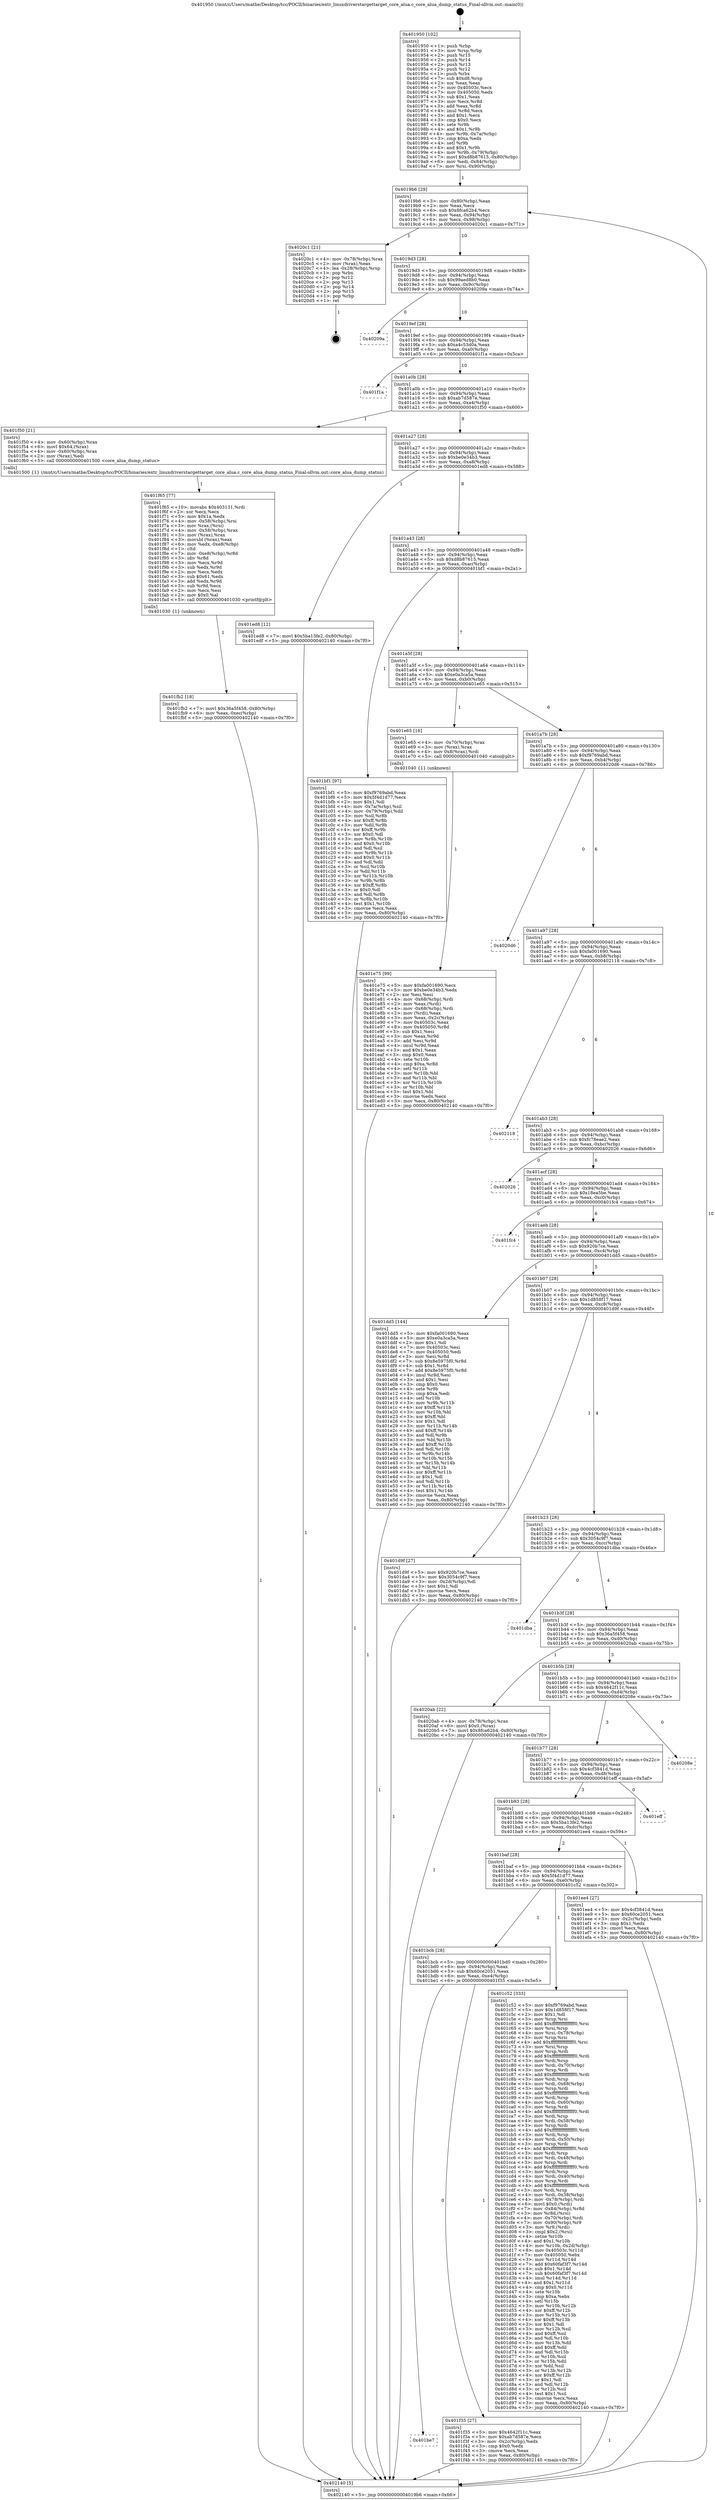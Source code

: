 digraph "0x401950" {
  label = "0x401950 (/mnt/c/Users/mathe/Desktop/tcc/POCII/binaries/extr_linuxdriverstargettarget_core_alua.c_core_alua_dump_status_Final-ollvm.out::main(0))"
  labelloc = "t"
  node[shape=record]

  Entry [label="",width=0.3,height=0.3,shape=circle,fillcolor=black,style=filled]
  "0x4019b6" [label="{
     0x4019b6 [29]\l
     | [instrs]\l
     &nbsp;&nbsp;0x4019b6 \<+3\>: mov -0x80(%rbp),%eax\l
     &nbsp;&nbsp;0x4019b9 \<+2\>: mov %eax,%ecx\l
     &nbsp;&nbsp;0x4019bb \<+6\>: sub $0x8fca62b4,%ecx\l
     &nbsp;&nbsp;0x4019c1 \<+6\>: mov %eax,-0x94(%rbp)\l
     &nbsp;&nbsp;0x4019c7 \<+6\>: mov %ecx,-0x98(%rbp)\l
     &nbsp;&nbsp;0x4019cd \<+6\>: je 00000000004020c1 \<main+0x771\>\l
  }"]
  "0x4020c1" [label="{
     0x4020c1 [21]\l
     | [instrs]\l
     &nbsp;&nbsp;0x4020c1 \<+4\>: mov -0x78(%rbp),%rax\l
     &nbsp;&nbsp;0x4020c5 \<+2\>: mov (%rax),%eax\l
     &nbsp;&nbsp;0x4020c7 \<+4\>: lea -0x28(%rbp),%rsp\l
     &nbsp;&nbsp;0x4020cb \<+1\>: pop %rbx\l
     &nbsp;&nbsp;0x4020cc \<+2\>: pop %r12\l
     &nbsp;&nbsp;0x4020ce \<+2\>: pop %r13\l
     &nbsp;&nbsp;0x4020d0 \<+2\>: pop %r14\l
     &nbsp;&nbsp;0x4020d2 \<+2\>: pop %r15\l
     &nbsp;&nbsp;0x4020d4 \<+1\>: pop %rbp\l
     &nbsp;&nbsp;0x4020d5 \<+1\>: ret\l
  }"]
  "0x4019d3" [label="{
     0x4019d3 [28]\l
     | [instrs]\l
     &nbsp;&nbsp;0x4019d3 \<+5\>: jmp 00000000004019d8 \<main+0x88\>\l
     &nbsp;&nbsp;0x4019d8 \<+6\>: mov -0x94(%rbp),%eax\l
     &nbsp;&nbsp;0x4019de \<+5\>: sub $0x99aed8b0,%eax\l
     &nbsp;&nbsp;0x4019e3 \<+6\>: mov %eax,-0x9c(%rbp)\l
     &nbsp;&nbsp;0x4019e9 \<+6\>: je 000000000040209a \<main+0x74a\>\l
  }"]
  Exit [label="",width=0.3,height=0.3,shape=circle,fillcolor=black,style=filled,peripheries=2]
  "0x40209a" [label="{
     0x40209a\l
  }", style=dashed]
  "0x4019ef" [label="{
     0x4019ef [28]\l
     | [instrs]\l
     &nbsp;&nbsp;0x4019ef \<+5\>: jmp 00000000004019f4 \<main+0xa4\>\l
     &nbsp;&nbsp;0x4019f4 \<+6\>: mov -0x94(%rbp),%eax\l
     &nbsp;&nbsp;0x4019fa \<+5\>: sub $0xa4c53d0a,%eax\l
     &nbsp;&nbsp;0x4019ff \<+6\>: mov %eax,-0xa0(%rbp)\l
     &nbsp;&nbsp;0x401a05 \<+6\>: je 0000000000401f1a \<main+0x5ca\>\l
  }"]
  "0x401fb2" [label="{
     0x401fb2 [18]\l
     | [instrs]\l
     &nbsp;&nbsp;0x401fb2 \<+7\>: movl $0x36a5f458,-0x80(%rbp)\l
     &nbsp;&nbsp;0x401fb9 \<+6\>: mov %eax,-0xec(%rbp)\l
     &nbsp;&nbsp;0x401fbf \<+5\>: jmp 0000000000402140 \<main+0x7f0\>\l
  }"]
  "0x401f1a" [label="{
     0x401f1a\l
  }", style=dashed]
  "0x401a0b" [label="{
     0x401a0b [28]\l
     | [instrs]\l
     &nbsp;&nbsp;0x401a0b \<+5\>: jmp 0000000000401a10 \<main+0xc0\>\l
     &nbsp;&nbsp;0x401a10 \<+6\>: mov -0x94(%rbp),%eax\l
     &nbsp;&nbsp;0x401a16 \<+5\>: sub $0xab7d587e,%eax\l
     &nbsp;&nbsp;0x401a1b \<+6\>: mov %eax,-0xa4(%rbp)\l
     &nbsp;&nbsp;0x401a21 \<+6\>: je 0000000000401f50 \<main+0x600\>\l
  }"]
  "0x401f65" [label="{
     0x401f65 [77]\l
     | [instrs]\l
     &nbsp;&nbsp;0x401f65 \<+10\>: movabs $0x403131,%rdi\l
     &nbsp;&nbsp;0x401f6f \<+2\>: xor %ecx,%ecx\l
     &nbsp;&nbsp;0x401f71 \<+5\>: mov $0x1a,%edx\l
     &nbsp;&nbsp;0x401f76 \<+4\>: mov -0x58(%rbp),%rsi\l
     &nbsp;&nbsp;0x401f7a \<+3\>: mov %rax,(%rsi)\l
     &nbsp;&nbsp;0x401f7d \<+4\>: mov -0x58(%rbp),%rax\l
     &nbsp;&nbsp;0x401f81 \<+3\>: mov (%rax),%rax\l
     &nbsp;&nbsp;0x401f84 \<+3\>: movsbl (%rax),%eax\l
     &nbsp;&nbsp;0x401f87 \<+6\>: mov %edx,-0xe8(%rbp)\l
     &nbsp;&nbsp;0x401f8d \<+1\>: cltd\l
     &nbsp;&nbsp;0x401f8e \<+7\>: mov -0xe8(%rbp),%r8d\l
     &nbsp;&nbsp;0x401f95 \<+3\>: idiv %r8d\l
     &nbsp;&nbsp;0x401f98 \<+3\>: mov %ecx,%r9d\l
     &nbsp;&nbsp;0x401f9b \<+3\>: sub %edx,%r9d\l
     &nbsp;&nbsp;0x401f9e \<+2\>: mov %ecx,%edx\l
     &nbsp;&nbsp;0x401fa0 \<+3\>: sub $0x61,%edx\l
     &nbsp;&nbsp;0x401fa3 \<+3\>: add %edx,%r9d\l
     &nbsp;&nbsp;0x401fa6 \<+3\>: sub %r9d,%ecx\l
     &nbsp;&nbsp;0x401fa9 \<+2\>: mov %ecx,%esi\l
     &nbsp;&nbsp;0x401fab \<+2\>: mov $0x0,%al\l
     &nbsp;&nbsp;0x401fad \<+5\>: call 0000000000401030 \<printf@plt\>\l
     | [calls]\l
     &nbsp;&nbsp;0x401030 \{1\} (unknown)\l
  }"]
  "0x401f50" [label="{
     0x401f50 [21]\l
     | [instrs]\l
     &nbsp;&nbsp;0x401f50 \<+4\>: mov -0x60(%rbp),%rax\l
     &nbsp;&nbsp;0x401f54 \<+6\>: movl $0x64,(%rax)\l
     &nbsp;&nbsp;0x401f5a \<+4\>: mov -0x60(%rbp),%rax\l
     &nbsp;&nbsp;0x401f5e \<+2\>: mov (%rax),%edi\l
     &nbsp;&nbsp;0x401f60 \<+5\>: call 0000000000401500 \<core_alua_dump_status\>\l
     | [calls]\l
     &nbsp;&nbsp;0x401500 \{1\} (/mnt/c/Users/mathe/Desktop/tcc/POCII/binaries/extr_linuxdriverstargettarget_core_alua.c_core_alua_dump_status_Final-ollvm.out::core_alua_dump_status)\l
  }"]
  "0x401a27" [label="{
     0x401a27 [28]\l
     | [instrs]\l
     &nbsp;&nbsp;0x401a27 \<+5\>: jmp 0000000000401a2c \<main+0xdc\>\l
     &nbsp;&nbsp;0x401a2c \<+6\>: mov -0x94(%rbp),%eax\l
     &nbsp;&nbsp;0x401a32 \<+5\>: sub $0xbe0e34b3,%eax\l
     &nbsp;&nbsp;0x401a37 \<+6\>: mov %eax,-0xa8(%rbp)\l
     &nbsp;&nbsp;0x401a3d \<+6\>: je 0000000000401ed8 \<main+0x588\>\l
  }"]
  "0x401be7" [label="{
     0x401be7\l
  }", style=dashed]
  "0x401ed8" [label="{
     0x401ed8 [12]\l
     | [instrs]\l
     &nbsp;&nbsp;0x401ed8 \<+7\>: movl $0x5ba13fe2,-0x80(%rbp)\l
     &nbsp;&nbsp;0x401edf \<+5\>: jmp 0000000000402140 \<main+0x7f0\>\l
  }"]
  "0x401a43" [label="{
     0x401a43 [28]\l
     | [instrs]\l
     &nbsp;&nbsp;0x401a43 \<+5\>: jmp 0000000000401a48 \<main+0xf8\>\l
     &nbsp;&nbsp;0x401a48 \<+6\>: mov -0x94(%rbp),%eax\l
     &nbsp;&nbsp;0x401a4e \<+5\>: sub $0xd8b87615,%eax\l
     &nbsp;&nbsp;0x401a53 \<+6\>: mov %eax,-0xac(%rbp)\l
     &nbsp;&nbsp;0x401a59 \<+6\>: je 0000000000401bf1 \<main+0x2a1\>\l
  }"]
  "0x401f35" [label="{
     0x401f35 [27]\l
     | [instrs]\l
     &nbsp;&nbsp;0x401f35 \<+5\>: mov $0x4642f11c,%eax\l
     &nbsp;&nbsp;0x401f3a \<+5\>: mov $0xab7d587e,%ecx\l
     &nbsp;&nbsp;0x401f3f \<+3\>: mov -0x2c(%rbp),%edx\l
     &nbsp;&nbsp;0x401f42 \<+3\>: cmp $0x0,%edx\l
     &nbsp;&nbsp;0x401f45 \<+3\>: cmove %ecx,%eax\l
     &nbsp;&nbsp;0x401f48 \<+3\>: mov %eax,-0x80(%rbp)\l
     &nbsp;&nbsp;0x401f4b \<+5\>: jmp 0000000000402140 \<main+0x7f0\>\l
  }"]
  "0x401bf1" [label="{
     0x401bf1 [97]\l
     | [instrs]\l
     &nbsp;&nbsp;0x401bf1 \<+5\>: mov $0xf9769abd,%eax\l
     &nbsp;&nbsp;0x401bf6 \<+5\>: mov $0x5f4d1d77,%ecx\l
     &nbsp;&nbsp;0x401bfb \<+2\>: mov $0x1,%dl\l
     &nbsp;&nbsp;0x401bfd \<+4\>: mov -0x7a(%rbp),%sil\l
     &nbsp;&nbsp;0x401c01 \<+4\>: mov -0x79(%rbp),%dil\l
     &nbsp;&nbsp;0x401c05 \<+3\>: mov %sil,%r8b\l
     &nbsp;&nbsp;0x401c08 \<+4\>: xor $0xff,%r8b\l
     &nbsp;&nbsp;0x401c0c \<+3\>: mov %dil,%r9b\l
     &nbsp;&nbsp;0x401c0f \<+4\>: xor $0xff,%r9b\l
     &nbsp;&nbsp;0x401c13 \<+3\>: xor $0x0,%dl\l
     &nbsp;&nbsp;0x401c16 \<+3\>: mov %r8b,%r10b\l
     &nbsp;&nbsp;0x401c19 \<+4\>: and $0x0,%r10b\l
     &nbsp;&nbsp;0x401c1d \<+3\>: and %dl,%sil\l
     &nbsp;&nbsp;0x401c20 \<+3\>: mov %r9b,%r11b\l
     &nbsp;&nbsp;0x401c23 \<+4\>: and $0x0,%r11b\l
     &nbsp;&nbsp;0x401c27 \<+3\>: and %dl,%dil\l
     &nbsp;&nbsp;0x401c2a \<+3\>: or %sil,%r10b\l
     &nbsp;&nbsp;0x401c2d \<+3\>: or %dil,%r11b\l
     &nbsp;&nbsp;0x401c30 \<+3\>: xor %r11b,%r10b\l
     &nbsp;&nbsp;0x401c33 \<+3\>: or %r9b,%r8b\l
     &nbsp;&nbsp;0x401c36 \<+4\>: xor $0xff,%r8b\l
     &nbsp;&nbsp;0x401c3a \<+3\>: or $0x0,%dl\l
     &nbsp;&nbsp;0x401c3d \<+3\>: and %dl,%r8b\l
     &nbsp;&nbsp;0x401c40 \<+3\>: or %r8b,%r10b\l
     &nbsp;&nbsp;0x401c43 \<+4\>: test $0x1,%r10b\l
     &nbsp;&nbsp;0x401c47 \<+3\>: cmovne %ecx,%eax\l
     &nbsp;&nbsp;0x401c4a \<+3\>: mov %eax,-0x80(%rbp)\l
     &nbsp;&nbsp;0x401c4d \<+5\>: jmp 0000000000402140 \<main+0x7f0\>\l
  }"]
  "0x401a5f" [label="{
     0x401a5f [28]\l
     | [instrs]\l
     &nbsp;&nbsp;0x401a5f \<+5\>: jmp 0000000000401a64 \<main+0x114\>\l
     &nbsp;&nbsp;0x401a64 \<+6\>: mov -0x94(%rbp),%eax\l
     &nbsp;&nbsp;0x401a6a \<+5\>: sub $0xe0a3ca5a,%eax\l
     &nbsp;&nbsp;0x401a6f \<+6\>: mov %eax,-0xb0(%rbp)\l
     &nbsp;&nbsp;0x401a75 \<+6\>: je 0000000000401e65 \<main+0x515\>\l
  }"]
  "0x402140" [label="{
     0x402140 [5]\l
     | [instrs]\l
     &nbsp;&nbsp;0x402140 \<+5\>: jmp 00000000004019b6 \<main+0x66\>\l
  }"]
  "0x401950" [label="{
     0x401950 [102]\l
     | [instrs]\l
     &nbsp;&nbsp;0x401950 \<+1\>: push %rbp\l
     &nbsp;&nbsp;0x401951 \<+3\>: mov %rsp,%rbp\l
     &nbsp;&nbsp;0x401954 \<+2\>: push %r15\l
     &nbsp;&nbsp;0x401956 \<+2\>: push %r14\l
     &nbsp;&nbsp;0x401958 \<+2\>: push %r13\l
     &nbsp;&nbsp;0x40195a \<+2\>: push %r12\l
     &nbsp;&nbsp;0x40195c \<+1\>: push %rbx\l
     &nbsp;&nbsp;0x40195d \<+7\>: sub $0xd8,%rsp\l
     &nbsp;&nbsp;0x401964 \<+2\>: xor %eax,%eax\l
     &nbsp;&nbsp;0x401966 \<+7\>: mov 0x40503c,%ecx\l
     &nbsp;&nbsp;0x40196d \<+7\>: mov 0x405050,%edx\l
     &nbsp;&nbsp;0x401974 \<+3\>: sub $0x1,%eax\l
     &nbsp;&nbsp;0x401977 \<+3\>: mov %ecx,%r8d\l
     &nbsp;&nbsp;0x40197a \<+3\>: add %eax,%r8d\l
     &nbsp;&nbsp;0x40197d \<+4\>: imul %r8d,%ecx\l
     &nbsp;&nbsp;0x401981 \<+3\>: and $0x1,%ecx\l
     &nbsp;&nbsp;0x401984 \<+3\>: cmp $0x0,%ecx\l
     &nbsp;&nbsp;0x401987 \<+4\>: sete %r9b\l
     &nbsp;&nbsp;0x40198b \<+4\>: and $0x1,%r9b\l
     &nbsp;&nbsp;0x40198f \<+4\>: mov %r9b,-0x7a(%rbp)\l
     &nbsp;&nbsp;0x401993 \<+3\>: cmp $0xa,%edx\l
     &nbsp;&nbsp;0x401996 \<+4\>: setl %r9b\l
     &nbsp;&nbsp;0x40199a \<+4\>: and $0x1,%r9b\l
     &nbsp;&nbsp;0x40199e \<+4\>: mov %r9b,-0x79(%rbp)\l
     &nbsp;&nbsp;0x4019a2 \<+7\>: movl $0xd8b87615,-0x80(%rbp)\l
     &nbsp;&nbsp;0x4019a9 \<+6\>: mov %edi,-0x84(%rbp)\l
     &nbsp;&nbsp;0x4019af \<+7\>: mov %rsi,-0x90(%rbp)\l
  }"]
  "0x401e75" [label="{
     0x401e75 [99]\l
     | [instrs]\l
     &nbsp;&nbsp;0x401e75 \<+5\>: mov $0xfa001690,%ecx\l
     &nbsp;&nbsp;0x401e7a \<+5\>: mov $0xbe0e34b3,%edx\l
     &nbsp;&nbsp;0x401e7f \<+2\>: xor %esi,%esi\l
     &nbsp;&nbsp;0x401e81 \<+4\>: mov -0x68(%rbp),%rdi\l
     &nbsp;&nbsp;0x401e85 \<+2\>: mov %eax,(%rdi)\l
     &nbsp;&nbsp;0x401e87 \<+4\>: mov -0x68(%rbp),%rdi\l
     &nbsp;&nbsp;0x401e8b \<+2\>: mov (%rdi),%eax\l
     &nbsp;&nbsp;0x401e8d \<+3\>: mov %eax,-0x2c(%rbp)\l
     &nbsp;&nbsp;0x401e90 \<+7\>: mov 0x40503c,%eax\l
     &nbsp;&nbsp;0x401e97 \<+8\>: mov 0x405050,%r8d\l
     &nbsp;&nbsp;0x401e9f \<+3\>: sub $0x1,%esi\l
     &nbsp;&nbsp;0x401ea2 \<+3\>: mov %eax,%r9d\l
     &nbsp;&nbsp;0x401ea5 \<+3\>: add %esi,%r9d\l
     &nbsp;&nbsp;0x401ea8 \<+4\>: imul %r9d,%eax\l
     &nbsp;&nbsp;0x401eac \<+3\>: and $0x1,%eax\l
     &nbsp;&nbsp;0x401eaf \<+3\>: cmp $0x0,%eax\l
     &nbsp;&nbsp;0x401eb2 \<+4\>: sete %r10b\l
     &nbsp;&nbsp;0x401eb6 \<+4\>: cmp $0xa,%r8d\l
     &nbsp;&nbsp;0x401eba \<+4\>: setl %r11b\l
     &nbsp;&nbsp;0x401ebe \<+3\>: mov %r10b,%bl\l
     &nbsp;&nbsp;0x401ec1 \<+3\>: and %r11b,%bl\l
     &nbsp;&nbsp;0x401ec4 \<+3\>: xor %r11b,%r10b\l
     &nbsp;&nbsp;0x401ec7 \<+3\>: or %r10b,%bl\l
     &nbsp;&nbsp;0x401eca \<+3\>: test $0x1,%bl\l
     &nbsp;&nbsp;0x401ecd \<+3\>: cmovne %edx,%ecx\l
     &nbsp;&nbsp;0x401ed0 \<+3\>: mov %ecx,-0x80(%rbp)\l
     &nbsp;&nbsp;0x401ed3 \<+5\>: jmp 0000000000402140 \<main+0x7f0\>\l
  }"]
  "0x401e65" [label="{
     0x401e65 [16]\l
     | [instrs]\l
     &nbsp;&nbsp;0x401e65 \<+4\>: mov -0x70(%rbp),%rax\l
     &nbsp;&nbsp;0x401e69 \<+3\>: mov (%rax),%rax\l
     &nbsp;&nbsp;0x401e6c \<+4\>: mov 0x8(%rax),%rdi\l
     &nbsp;&nbsp;0x401e70 \<+5\>: call 0000000000401040 \<atoi@plt\>\l
     | [calls]\l
     &nbsp;&nbsp;0x401040 \{1\} (unknown)\l
  }"]
  "0x401a7b" [label="{
     0x401a7b [28]\l
     | [instrs]\l
     &nbsp;&nbsp;0x401a7b \<+5\>: jmp 0000000000401a80 \<main+0x130\>\l
     &nbsp;&nbsp;0x401a80 \<+6\>: mov -0x94(%rbp),%eax\l
     &nbsp;&nbsp;0x401a86 \<+5\>: sub $0xf9769abd,%eax\l
     &nbsp;&nbsp;0x401a8b \<+6\>: mov %eax,-0xb4(%rbp)\l
     &nbsp;&nbsp;0x401a91 \<+6\>: je 00000000004020d6 \<main+0x786\>\l
  }"]
  "0x401bcb" [label="{
     0x401bcb [28]\l
     | [instrs]\l
     &nbsp;&nbsp;0x401bcb \<+5\>: jmp 0000000000401bd0 \<main+0x280\>\l
     &nbsp;&nbsp;0x401bd0 \<+6\>: mov -0x94(%rbp),%eax\l
     &nbsp;&nbsp;0x401bd6 \<+5\>: sub $0x60ce2051,%eax\l
     &nbsp;&nbsp;0x401bdb \<+6\>: mov %eax,-0xe4(%rbp)\l
     &nbsp;&nbsp;0x401be1 \<+6\>: je 0000000000401f35 \<main+0x5e5\>\l
  }"]
  "0x4020d6" [label="{
     0x4020d6\l
  }", style=dashed]
  "0x401a97" [label="{
     0x401a97 [28]\l
     | [instrs]\l
     &nbsp;&nbsp;0x401a97 \<+5\>: jmp 0000000000401a9c \<main+0x14c\>\l
     &nbsp;&nbsp;0x401a9c \<+6\>: mov -0x94(%rbp),%eax\l
     &nbsp;&nbsp;0x401aa2 \<+5\>: sub $0xfa001690,%eax\l
     &nbsp;&nbsp;0x401aa7 \<+6\>: mov %eax,-0xb8(%rbp)\l
     &nbsp;&nbsp;0x401aad \<+6\>: je 0000000000402118 \<main+0x7c8\>\l
  }"]
  "0x401c52" [label="{
     0x401c52 [333]\l
     | [instrs]\l
     &nbsp;&nbsp;0x401c52 \<+5\>: mov $0xf9769abd,%eax\l
     &nbsp;&nbsp;0x401c57 \<+5\>: mov $0x1d858f17,%ecx\l
     &nbsp;&nbsp;0x401c5c \<+2\>: mov $0x1,%dl\l
     &nbsp;&nbsp;0x401c5e \<+3\>: mov %rsp,%rsi\l
     &nbsp;&nbsp;0x401c61 \<+4\>: add $0xfffffffffffffff0,%rsi\l
     &nbsp;&nbsp;0x401c65 \<+3\>: mov %rsi,%rsp\l
     &nbsp;&nbsp;0x401c68 \<+4\>: mov %rsi,-0x78(%rbp)\l
     &nbsp;&nbsp;0x401c6c \<+3\>: mov %rsp,%rsi\l
     &nbsp;&nbsp;0x401c6f \<+4\>: add $0xfffffffffffffff0,%rsi\l
     &nbsp;&nbsp;0x401c73 \<+3\>: mov %rsi,%rsp\l
     &nbsp;&nbsp;0x401c76 \<+3\>: mov %rsp,%rdi\l
     &nbsp;&nbsp;0x401c79 \<+4\>: add $0xfffffffffffffff0,%rdi\l
     &nbsp;&nbsp;0x401c7d \<+3\>: mov %rdi,%rsp\l
     &nbsp;&nbsp;0x401c80 \<+4\>: mov %rdi,-0x70(%rbp)\l
     &nbsp;&nbsp;0x401c84 \<+3\>: mov %rsp,%rdi\l
     &nbsp;&nbsp;0x401c87 \<+4\>: add $0xfffffffffffffff0,%rdi\l
     &nbsp;&nbsp;0x401c8b \<+3\>: mov %rdi,%rsp\l
     &nbsp;&nbsp;0x401c8e \<+4\>: mov %rdi,-0x68(%rbp)\l
     &nbsp;&nbsp;0x401c92 \<+3\>: mov %rsp,%rdi\l
     &nbsp;&nbsp;0x401c95 \<+4\>: add $0xfffffffffffffff0,%rdi\l
     &nbsp;&nbsp;0x401c99 \<+3\>: mov %rdi,%rsp\l
     &nbsp;&nbsp;0x401c9c \<+4\>: mov %rdi,-0x60(%rbp)\l
     &nbsp;&nbsp;0x401ca0 \<+3\>: mov %rsp,%rdi\l
     &nbsp;&nbsp;0x401ca3 \<+4\>: add $0xfffffffffffffff0,%rdi\l
     &nbsp;&nbsp;0x401ca7 \<+3\>: mov %rdi,%rsp\l
     &nbsp;&nbsp;0x401caa \<+4\>: mov %rdi,-0x58(%rbp)\l
     &nbsp;&nbsp;0x401cae \<+3\>: mov %rsp,%rdi\l
     &nbsp;&nbsp;0x401cb1 \<+4\>: add $0xfffffffffffffff0,%rdi\l
     &nbsp;&nbsp;0x401cb5 \<+3\>: mov %rdi,%rsp\l
     &nbsp;&nbsp;0x401cb8 \<+4\>: mov %rdi,-0x50(%rbp)\l
     &nbsp;&nbsp;0x401cbc \<+3\>: mov %rsp,%rdi\l
     &nbsp;&nbsp;0x401cbf \<+4\>: add $0xfffffffffffffff0,%rdi\l
     &nbsp;&nbsp;0x401cc3 \<+3\>: mov %rdi,%rsp\l
     &nbsp;&nbsp;0x401cc6 \<+4\>: mov %rdi,-0x48(%rbp)\l
     &nbsp;&nbsp;0x401cca \<+3\>: mov %rsp,%rdi\l
     &nbsp;&nbsp;0x401ccd \<+4\>: add $0xfffffffffffffff0,%rdi\l
     &nbsp;&nbsp;0x401cd1 \<+3\>: mov %rdi,%rsp\l
     &nbsp;&nbsp;0x401cd4 \<+4\>: mov %rdi,-0x40(%rbp)\l
     &nbsp;&nbsp;0x401cd8 \<+3\>: mov %rsp,%rdi\l
     &nbsp;&nbsp;0x401cdb \<+4\>: add $0xfffffffffffffff0,%rdi\l
     &nbsp;&nbsp;0x401cdf \<+3\>: mov %rdi,%rsp\l
     &nbsp;&nbsp;0x401ce2 \<+4\>: mov %rdi,-0x38(%rbp)\l
     &nbsp;&nbsp;0x401ce6 \<+4\>: mov -0x78(%rbp),%rdi\l
     &nbsp;&nbsp;0x401cea \<+6\>: movl $0x0,(%rdi)\l
     &nbsp;&nbsp;0x401cf0 \<+7\>: mov -0x84(%rbp),%r8d\l
     &nbsp;&nbsp;0x401cf7 \<+3\>: mov %r8d,(%rsi)\l
     &nbsp;&nbsp;0x401cfa \<+4\>: mov -0x70(%rbp),%rdi\l
     &nbsp;&nbsp;0x401cfe \<+7\>: mov -0x90(%rbp),%r9\l
     &nbsp;&nbsp;0x401d05 \<+3\>: mov %r9,(%rdi)\l
     &nbsp;&nbsp;0x401d08 \<+3\>: cmpl $0x2,(%rsi)\l
     &nbsp;&nbsp;0x401d0b \<+4\>: setne %r10b\l
     &nbsp;&nbsp;0x401d0f \<+4\>: and $0x1,%r10b\l
     &nbsp;&nbsp;0x401d13 \<+4\>: mov %r10b,-0x2d(%rbp)\l
     &nbsp;&nbsp;0x401d17 \<+8\>: mov 0x40503c,%r11d\l
     &nbsp;&nbsp;0x401d1f \<+7\>: mov 0x405050,%ebx\l
     &nbsp;&nbsp;0x401d26 \<+3\>: mov %r11d,%r14d\l
     &nbsp;&nbsp;0x401d29 \<+7\>: add $0x60faf3f7,%r14d\l
     &nbsp;&nbsp;0x401d30 \<+4\>: sub $0x1,%r14d\l
     &nbsp;&nbsp;0x401d34 \<+7\>: sub $0x60faf3f7,%r14d\l
     &nbsp;&nbsp;0x401d3b \<+4\>: imul %r14d,%r11d\l
     &nbsp;&nbsp;0x401d3f \<+4\>: and $0x1,%r11d\l
     &nbsp;&nbsp;0x401d43 \<+4\>: cmp $0x0,%r11d\l
     &nbsp;&nbsp;0x401d47 \<+4\>: sete %r10b\l
     &nbsp;&nbsp;0x401d4b \<+3\>: cmp $0xa,%ebx\l
     &nbsp;&nbsp;0x401d4e \<+4\>: setl %r15b\l
     &nbsp;&nbsp;0x401d52 \<+3\>: mov %r10b,%r12b\l
     &nbsp;&nbsp;0x401d55 \<+4\>: xor $0xff,%r12b\l
     &nbsp;&nbsp;0x401d59 \<+3\>: mov %r15b,%r13b\l
     &nbsp;&nbsp;0x401d5c \<+4\>: xor $0xff,%r13b\l
     &nbsp;&nbsp;0x401d60 \<+3\>: xor $0x1,%dl\l
     &nbsp;&nbsp;0x401d63 \<+3\>: mov %r12b,%sil\l
     &nbsp;&nbsp;0x401d66 \<+4\>: and $0xff,%sil\l
     &nbsp;&nbsp;0x401d6a \<+3\>: and %dl,%r10b\l
     &nbsp;&nbsp;0x401d6d \<+3\>: mov %r13b,%dil\l
     &nbsp;&nbsp;0x401d70 \<+4\>: and $0xff,%dil\l
     &nbsp;&nbsp;0x401d74 \<+3\>: and %dl,%r15b\l
     &nbsp;&nbsp;0x401d77 \<+3\>: or %r10b,%sil\l
     &nbsp;&nbsp;0x401d7a \<+3\>: or %r15b,%dil\l
     &nbsp;&nbsp;0x401d7d \<+3\>: xor %dil,%sil\l
     &nbsp;&nbsp;0x401d80 \<+3\>: or %r13b,%r12b\l
     &nbsp;&nbsp;0x401d83 \<+4\>: xor $0xff,%r12b\l
     &nbsp;&nbsp;0x401d87 \<+3\>: or $0x1,%dl\l
     &nbsp;&nbsp;0x401d8a \<+3\>: and %dl,%r12b\l
     &nbsp;&nbsp;0x401d8d \<+3\>: or %r12b,%sil\l
     &nbsp;&nbsp;0x401d90 \<+4\>: test $0x1,%sil\l
     &nbsp;&nbsp;0x401d94 \<+3\>: cmovne %ecx,%eax\l
     &nbsp;&nbsp;0x401d97 \<+3\>: mov %eax,-0x80(%rbp)\l
     &nbsp;&nbsp;0x401d9a \<+5\>: jmp 0000000000402140 \<main+0x7f0\>\l
  }"]
  "0x402118" [label="{
     0x402118\l
  }", style=dashed]
  "0x401ab3" [label="{
     0x401ab3 [28]\l
     | [instrs]\l
     &nbsp;&nbsp;0x401ab3 \<+5\>: jmp 0000000000401ab8 \<main+0x168\>\l
     &nbsp;&nbsp;0x401ab8 \<+6\>: mov -0x94(%rbp),%eax\l
     &nbsp;&nbsp;0x401abe \<+5\>: sub $0xfc78eae2,%eax\l
     &nbsp;&nbsp;0x401ac3 \<+6\>: mov %eax,-0xbc(%rbp)\l
     &nbsp;&nbsp;0x401ac9 \<+6\>: je 0000000000402026 \<main+0x6d6\>\l
  }"]
  "0x401baf" [label="{
     0x401baf [28]\l
     | [instrs]\l
     &nbsp;&nbsp;0x401baf \<+5\>: jmp 0000000000401bb4 \<main+0x264\>\l
     &nbsp;&nbsp;0x401bb4 \<+6\>: mov -0x94(%rbp),%eax\l
     &nbsp;&nbsp;0x401bba \<+5\>: sub $0x5f4d1d77,%eax\l
     &nbsp;&nbsp;0x401bbf \<+6\>: mov %eax,-0xe0(%rbp)\l
     &nbsp;&nbsp;0x401bc5 \<+6\>: je 0000000000401c52 \<main+0x302\>\l
  }"]
  "0x402026" [label="{
     0x402026\l
  }", style=dashed]
  "0x401acf" [label="{
     0x401acf [28]\l
     | [instrs]\l
     &nbsp;&nbsp;0x401acf \<+5\>: jmp 0000000000401ad4 \<main+0x184\>\l
     &nbsp;&nbsp;0x401ad4 \<+6\>: mov -0x94(%rbp),%eax\l
     &nbsp;&nbsp;0x401ada \<+5\>: sub $0x18ea5be,%eax\l
     &nbsp;&nbsp;0x401adf \<+6\>: mov %eax,-0xc0(%rbp)\l
     &nbsp;&nbsp;0x401ae5 \<+6\>: je 0000000000401fc4 \<main+0x674\>\l
  }"]
  "0x401ee4" [label="{
     0x401ee4 [27]\l
     | [instrs]\l
     &nbsp;&nbsp;0x401ee4 \<+5\>: mov $0x4cf3841d,%eax\l
     &nbsp;&nbsp;0x401ee9 \<+5\>: mov $0x60ce2051,%ecx\l
     &nbsp;&nbsp;0x401eee \<+3\>: mov -0x2c(%rbp),%edx\l
     &nbsp;&nbsp;0x401ef1 \<+3\>: cmp $0x1,%edx\l
     &nbsp;&nbsp;0x401ef4 \<+3\>: cmovl %ecx,%eax\l
     &nbsp;&nbsp;0x401ef7 \<+3\>: mov %eax,-0x80(%rbp)\l
     &nbsp;&nbsp;0x401efa \<+5\>: jmp 0000000000402140 \<main+0x7f0\>\l
  }"]
  "0x401fc4" [label="{
     0x401fc4\l
  }", style=dashed]
  "0x401aeb" [label="{
     0x401aeb [28]\l
     | [instrs]\l
     &nbsp;&nbsp;0x401aeb \<+5\>: jmp 0000000000401af0 \<main+0x1a0\>\l
     &nbsp;&nbsp;0x401af0 \<+6\>: mov -0x94(%rbp),%eax\l
     &nbsp;&nbsp;0x401af6 \<+5\>: sub $0x920b7ce,%eax\l
     &nbsp;&nbsp;0x401afb \<+6\>: mov %eax,-0xc4(%rbp)\l
     &nbsp;&nbsp;0x401b01 \<+6\>: je 0000000000401dd5 \<main+0x485\>\l
  }"]
  "0x401b93" [label="{
     0x401b93 [28]\l
     | [instrs]\l
     &nbsp;&nbsp;0x401b93 \<+5\>: jmp 0000000000401b98 \<main+0x248\>\l
     &nbsp;&nbsp;0x401b98 \<+6\>: mov -0x94(%rbp),%eax\l
     &nbsp;&nbsp;0x401b9e \<+5\>: sub $0x5ba13fe2,%eax\l
     &nbsp;&nbsp;0x401ba3 \<+6\>: mov %eax,-0xdc(%rbp)\l
     &nbsp;&nbsp;0x401ba9 \<+6\>: je 0000000000401ee4 \<main+0x594\>\l
  }"]
  "0x401dd5" [label="{
     0x401dd5 [144]\l
     | [instrs]\l
     &nbsp;&nbsp;0x401dd5 \<+5\>: mov $0xfa001690,%eax\l
     &nbsp;&nbsp;0x401dda \<+5\>: mov $0xe0a3ca5a,%ecx\l
     &nbsp;&nbsp;0x401ddf \<+2\>: mov $0x1,%dl\l
     &nbsp;&nbsp;0x401de1 \<+7\>: mov 0x40503c,%esi\l
     &nbsp;&nbsp;0x401de8 \<+7\>: mov 0x405050,%edi\l
     &nbsp;&nbsp;0x401def \<+3\>: mov %esi,%r8d\l
     &nbsp;&nbsp;0x401df2 \<+7\>: sub $0x8e5975f0,%r8d\l
     &nbsp;&nbsp;0x401df9 \<+4\>: sub $0x1,%r8d\l
     &nbsp;&nbsp;0x401dfd \<+7\>: add $0x8e5975f0,%r8d\l
     &nbsp;&nbsp;0x401e04 \<+4\>: imul %r8d,%esi\l
     &nbsp;&nbsp;0x401e08 \<+3\>: and $0x1,%esi\l
     &nbsp;&nbsp;0x401e0b \<+3\>: cmp $0x0,%esi\l
     &nbsp;&nbsp;0x401e0e \<+4\>: sete %r9b\l
     &nbsp;&nbsp;0x401e12 \<+3\>: cmp $0xa,%edi\l
     &nbsp;&nbsp;0x401e15 \<+4\>: setl %r10b\l
     &nbsp;&nbsp;0x401e19 \<+3\>: mov %r9b,%r11b\l
     &nbsp;&nbsp;0x401e1c \<+4\>: xor $0xff,%r11b\l
     &nbsp;&nbsp;0x401e20 \<+3\>: mov %r10b,%bl\l
     &nbsp;&nbsp;0x401e23 \<+3\>: xor $0xff,%bl\l
     &nbsp;&nbsp;0x401e26 \<+3\>: xor $0x1,%dl\l
     &nbsp;&nbsp;0x401e29 \<+3\>: mov %r11b,%r14b\l
     &nbsp;&nbsp;0x401e2c \<+4\>: and $0xff,%r14b\l
     &nbsp;&nbsp;0x401e30 \<+3\>: and %dl,%r9b\l
     &nbsp;&nbsp;0x401e33 \<+3\>: mov %bl,%r15b\l
     &nbsp;&nbsp;0x401e36 \<+4\>: and $0xff,%r15b\l
     &nbsp;&nbsp;0x401e3a \<+3\>: and %dl,%r10b\l
     &nbsp;&nbsp;0x401e3d \<+3\>: or %r9b,%r14b\l
     &nbsp;&nbsp;0x401e40 \<+3\>: or %r10b,%r15b\l
     &nbsp;&nbsp;0x401e43 \<+3\>: xor %r15b,%r14b\l
     &nbsp;&nbsp;0x401e46 \<+3\>: or %bl,%r11b\l
     &nbsp;&nbsp;0x401e49 \<+4\>: xor $0xff,%r11b\l
     &nbsp;&nbsp;0x401e4d \<+3\>: or $0x1,%dl\l
     &nbsp;&nbsp;0x401e50 \<+3\>: and %dl,%r11b\l
     &nbsp;&nbsp;0x401e53 \<+3\>: or %r11b,%r14b\l
     &nbsp;&nbsp;0x401e56 \<+4\>: test $0x1,%r14b\l
     &nbsp;&nbsp;0x401e5a \<+3\>: cmovne %ecx,%eax\l
     &nbsp;&nbsp;0x401e5d \<+3\>: mov %eax,-0x80(%rbp)\l
     &nbsp;&nbsp;0x401e60 \<+5\>: jmp 0000000000402140 \<main+0x7f0\>\l
  }"]
  "0x401b07" [label="{
     0x401b07 [28]\l
     | [instrs]\l
     &nbsp;&nbsp;0x401b07 \<+5\>: jmp 0000000000401b0c \<main+0x1bc\>\l
     &nbsp;&nbsp;0x401b0c \<+6\>: mov -0x94(%rbp),%eax\l
     &nbsp;&nbsp;0x401b12 \<+5\>: sub $0x1d858f17,%eax\l
     &nbsp;&nbsp;0x401b17 \<+6\>: mov %eax,-0xc8(%rbp)\l
     &nbsp;&nbsp;0x401b1d \<+6\>: je 0000000000401d9f \<main+0x44f\>\l
  }"]
  "0x401eff" [label="{
     0x401eff\l
  }", style=dashed]
  "0x401d9f" [label="{
     0x401d9f [27]\l
     | [instrs]\l
     &nbsp;&nbsp;0x401d9f \<+5\>: mov $0x920b7ce,%eax\l
     &nbsp;&nbsp;0x401da4 \<+5\>: mov $0x3054c9f7,%ecx\l
     &nbsp;&nbsp;0x401da9 \<+3\>: mov -0x2d(%rbp),%dl\l
     &nbsp;&nbsp;0x401dac \<+3\>: test $0x1,%dl\l
     &nbsp;&nbsp;0x401daf \<+3\>: cmovne %ecx,%eax\l
     &nbsp;&nbsp;0x401db2 \<+3\>: mov %eax,-0x80(%rbp)\l
     &nbsp;&nbsp;0x401db5 \<+5\>: jmp 0000000000402140 \<main+0x7f0\>\l
  }"]
  "0x401b23" [label="{
     0x401b23 [28]\l
     | [instrs]\l
     &nbsp;&nbsp;0x401b23 \<+5\>: jmp 0000000000401b28 \<main+0x1d8\>\l
     &nbsp;&nbsp;0x401b28 \<+6\>: mov -0x94(%rbp),%eax\l
     &nbsp;&nbsp;0x401b2e \<+5\>: sub $0x3054c9f7,%eax\l
     &nbsp;&nbsp;0x401b33 \<+6\>: mov %eax,-0xcc(%rbp)\l
     &nbsp;&nbsp;0x401b39 \<+6\>: je 0000000000401dba \<main+0x46a\>\l
  }"]
  "0x401b77" [label="{
     0x401b77 [28]\l
     | [instrs]\l
     &nbsp;&nbsp;0x401b77 \<+5\>: jmp 0000000000401b7c \<main+0x22c\>\l
     &nbsp;&nbsp;0x401b7c \<+6\>: mov -0x94(%rbp),%eax\l
     &nbsp;&nbsp;0x401b82 \<+5\>: sub $0x4cf3841d,%eax\l
     &nbsp;&nbsp;0x401b87 \<+6\>: mov %eax,-0xd8(%rbp)\l
     &nbsp;&nbsp;0x401b8d \<+6\>: je 0000000000401eff \<main+0x5af\>\l
  }"]
  "0x401dba" [label="{
     0x401dba\l
  }", style=dashed]
  "0x401b3f" [label="{
     0x401b3f [28]\l
     | [instrs]\l
     &nbsp;&nbsp;0x401b3f \<+5\>: jmp 0000000000401b44 \<main+0x1f4\>\l
     &nbsp;&nbsp;0x401b44 \<+6\>: mov -0x94(%rbp),%eax\l
     &nbsp;&nbsp;0x401b4a \<+5\>: sub $0x36a5f458,%eax\l
     &nbsp;&nbsp;0x401b4f \<+6\>: mov %eax,-0xd0(%rbp)\l
     &nbsp;&nbsp;0x401b55 \<+6\>: je 00000000004020ab \<main+0x75b\>\l
  }"]
  "0x40208e" [label="{
     0x40208e\l
  }", style=dashed]
  "0x4020ab" [label="{
     0x4020ab [22]\l
     | [instrs]\l
     &nbsp;&nbsp;0x4020ab \<+4\>: mov -0x78(%rbp),%rax\l
     &nbsp;&nbsp;0x4020af \<+6\>: movl $0x0,(%rax)\l
     &nbsp;&nbsp;0x4020b5 \<+7\>: movl $0x8fca62b4,-0x80(%rbp)\l
     &nbsp;&nbsp;0x4020bc \<+5\>: jmp 0000000000402140 \<main+0x7f0\>\l
  }"]
  "0x401b5b" [label="{
     0x401b5b [28]\l
     | [instrs]\l
     &nbsp;&nbsp;0x401b5b \<+5\>: jmp 0000000000401b60 \<main+0x210\>\l
     &nbsp;&nbsp;0x401b60 \<+6\>: mov -0x94(%rbp),%eax\l
     &nbsp;&nbsp;0x401b66 \<+5\>: sub $0x4642f11c,%eax\l
     &nbsp;&nbsp;0x401b6b \<+6\>: mov %eax,-0xd4(%rbp)\l
     &nbsp;&nbsp;0x401b71 \<+6\>: je 000000000040208e \<main+0x73e\>\l
  }"]
  Entry -> "0x401950" [label=" 1"]
  "0x4019b6" -> "0x4020c1" [label=" 1"]
  "0x4019b6" -> "0x4019d3" [label=" 10"]
  "0x4020c1" -> Exit [label=" 1"]
  "0x4019d3" -> "0x40209a" [label=" 0"]
  "0x4019d3" -> "0x4019ef" [label=" 10"]
  "0x4020ab" -> "0x402140" [label=" 1"]
  "0x4019ef" -> "0x401f1a" [label=" 0"]
  "0x4019ef" -> "0x401a0b" [label=" 10"]
  "0x401fb2" -> "0x402140" [label=" 1"]
  "0x401a0b" -> "0x401f50" [label=" 1"]
  "0x401a0b" -> "0x401a27" [label=" 9"]
  "0x401f65" -> "0x401fb2" [label=" 1"]
  "0x401a27" -> "0x401ed8" [label=" 1"]
  "0x401a27" -> "0x401a43" [label=" 8"]
  "0x401f50" -> "0x401f65" [label=" 1"]
  "0x401a43" -> "0x401bf1" [label=" 1"]
  "0x401a43" -> "0x401a5f" [label=" 7"]
  "0x401bf1" -> "0x402140" [label=" 1"]
  "0x401950" -> "0x4019b6" [label=" 1"]
  "0x402140" -> "0x4019b6" [label=" 10"]
  "0x401f35" -> "0x402140" [label=" 1"]
  "0x401a5f" -> "0x401e65" [label=" 1"]
  "0x401a5f" -> "0x401a7b" [label=" 6"]
  "0x401bcb" -> "0x401f35" [label=" 1"]
  "0x401a7b" -> "0x4020d6" [label=" 0"]
  "0x401a7b" -> "0x401a97" [label=" 6"]
  "0x401ee4" -> "0x402140" [label=" 1"]
  "0x401a97" -> "0x402118" [label=" 0"]
  "0x401a97" -> "0x401ab3" [label=" 6"]
  "0x401ed8" -> "0x402140" [label=" 1"]
  "0x401ab3" -> "0x402026" [label=" 0"]
  "0x401ab3" -> "0x401acf" [label=" 6"]
  "0x401e65" -> "0x401e75" [label=" 1"]
  "0x401acf" -> "0x401fc4" [label=" 0"]
  "0x401acf" -> "0x401aeb" [label=" 6"]
  "0x401dd5" -> "0x402140" [label=" 1"]
  "0x401aeb" -> "0x401dd5" [label=" 1"]
  "0x401aeb" -> "0x401b07" [label=" 5"]
  "0x401c52" -> "0x402140" [label=" 1"]
  "0x401b07" -> "0x401d9f" [label=" 1"]
  "0x401b07" -> "0x401b23" [label=" 4"]
  "0x401bcb" -> "0x401be7" [label=" 0"]
  "0x401b23" -> "0x401dba" [label=" 0"]
  "0x401b23" -> "0x401b3f" [label=" 4"]
  "0x401baf" -> "0x401c52" [label=" 1"]
  "0x401b3f" -> "0x4020ab" [label=" 1"]
  "0x401b3f" -> "0x401b5b" [label=" 3"]
  "0x401e75" -> "0x402140" [label=" 1"]
  "0x401b5b" -> "0x40208e" [label=" 0"]
  "0x401b5b" -> "0x401b77" [label=" 3"]
  "0x401baf" -> "0x401bcb" [label=" 1"]
  "0x401b77" -> "0x401eff" [label=" 0"]
  "0x401b77" -> "0x401b93" [label=" 3"]
  "0x401d9f" -> "0x402140" [label=" 1"]
  "0x401b93" -> "0x401ee4" [label=" 1"]
  "0x401b93" -> "0x401baf" [label=" 2"]
}
